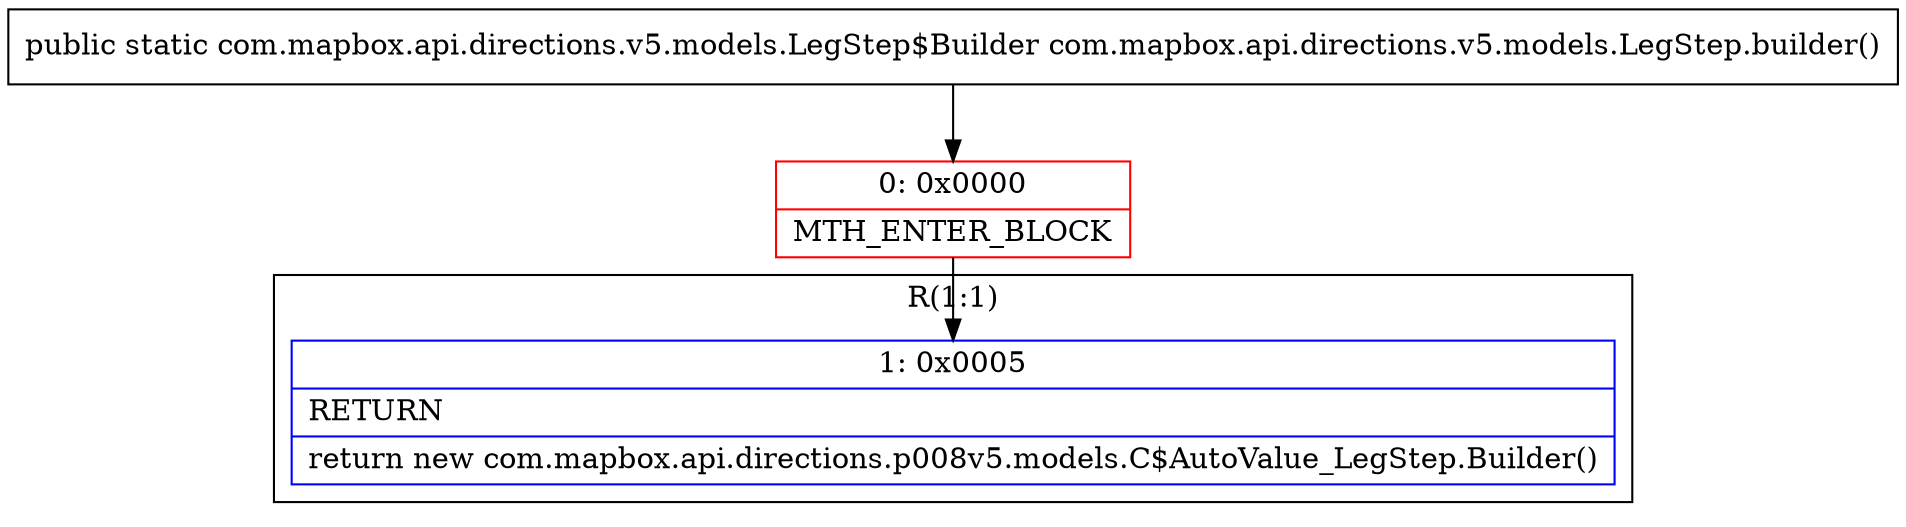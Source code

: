 digraph "CFG forcom.mapbox.api.directions.v5.models.LegStep.builder()Lcom\/mapbox\/api\/directions\/v5\/models\/LegStep$Builder;" {
subgraph cluster_Region_485198944 {
label = "R(1:1)";
node [shape=record,color=blue];
Node_1 [shape=record,label="{1\:\ 0x0005|RETURN\l|return new com.mapbox.api.directions.p008v5.models.C$AutoValue_LegStep.Builder()\l}"];
}
Node_0 [shape=record,color=red,label="{0\:\ 0x0000|MTH_ENTER_BLOCK\l}"];
MethodNode[shape=record,label="{public static com.mapbox.api.directions.v5.models.LegStep$Builder com.mapbox.api.directions.v5.models.LegStep.builder() }"];
MethodNode -> Node_0;
Node_0 -> Node_1;
}

